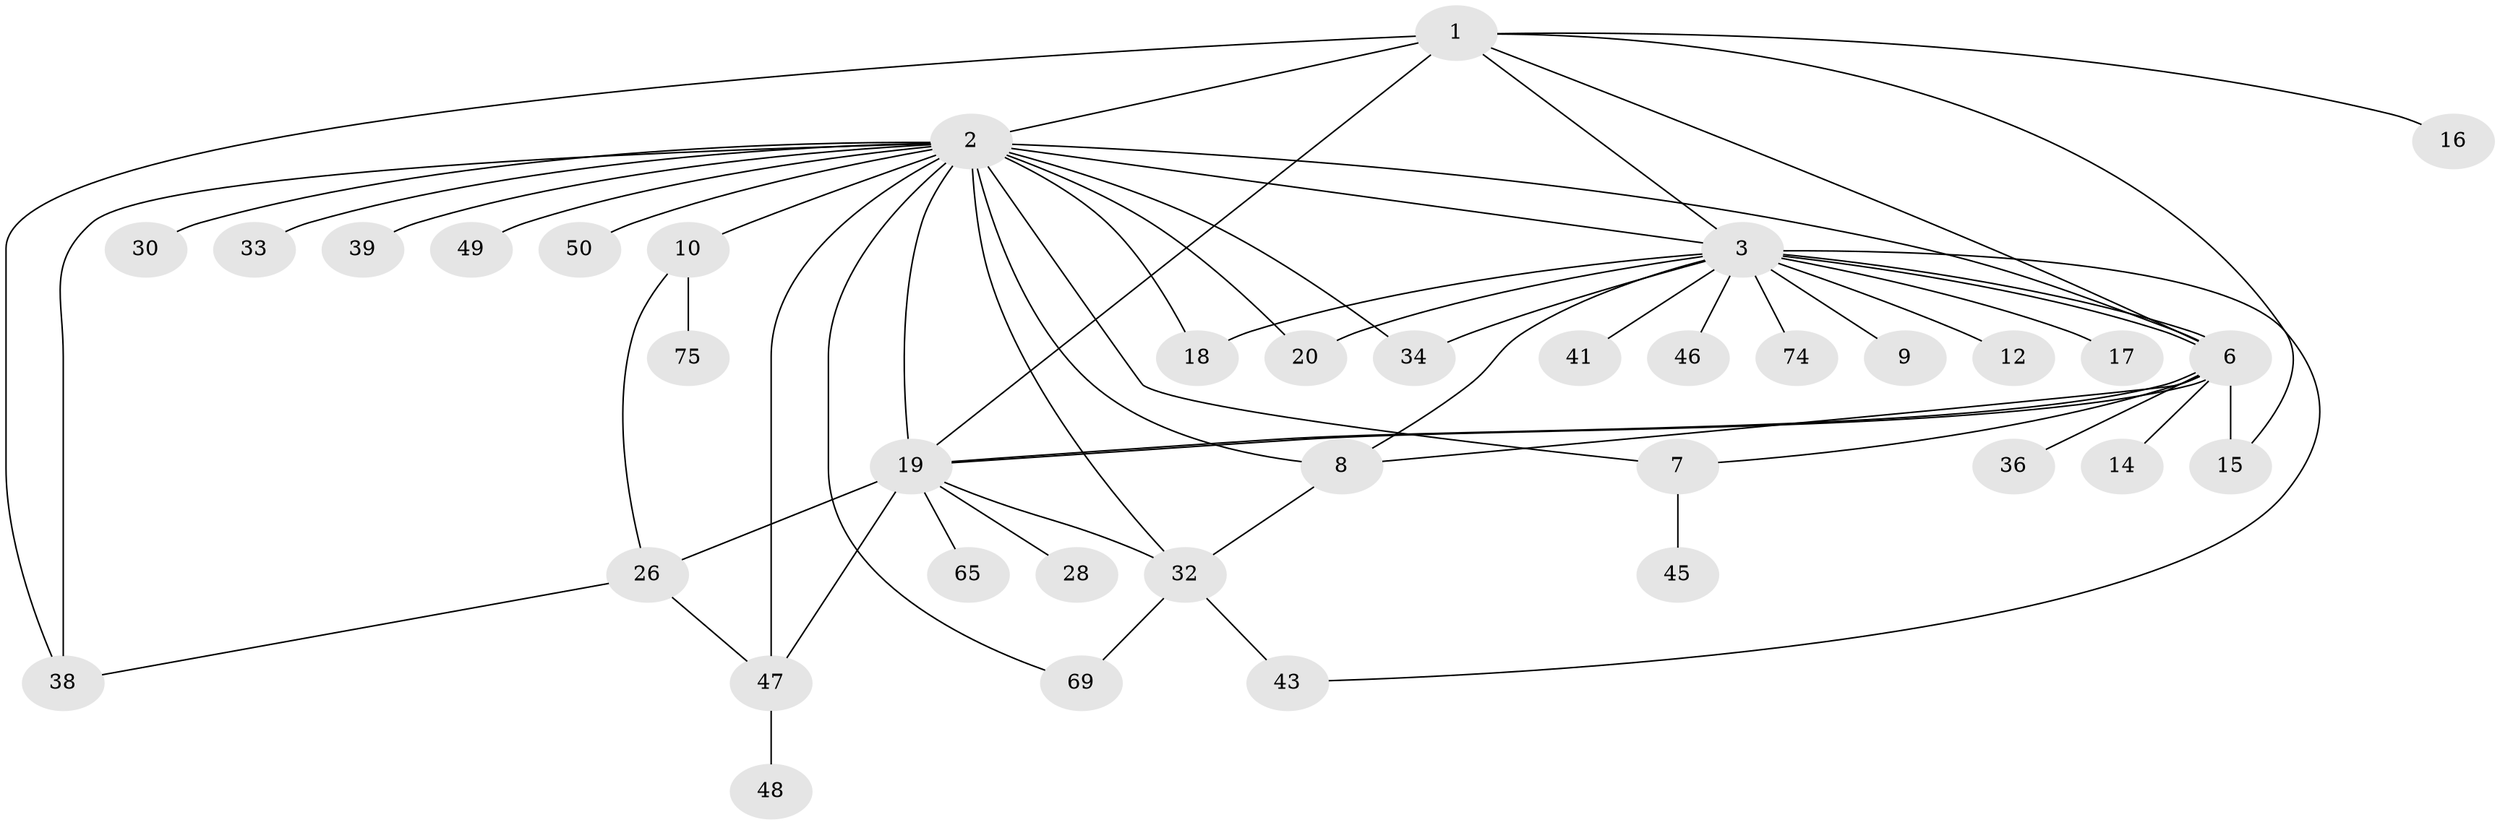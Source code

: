 // original degree distribution, {7: 0.02666666666666667, 9: 0.02666666666666667, 18: 0.013333333333333334, 11: 0.013333333333333334, 16: 0.013333333333333334, 3: 0.13333333333333333, 6: 0.013333333333333334, 1: 0.44, 4: 0.08, 8: 0.02666666666666667, 2: 0.21333333333333335}
// Generated by graph-tools (version 1.1) at 2025/14/03/09/25 04:14:40]
// undirected, 37 vertices, 59 edges
graph export_dot {
graph [start="1"]
  node [color=gray90,style=filled];
  1 [super="+13+24+61"];
  2 [super="+4+11+58+64"];
  3 [super="+5"];
  6 [super="+68+59+54+21"];
  7;
  8 [super="+22"];
  9;
  10;
  12;
  14;
  15;
  16;
  17;
  18 [super="+37"];
  19;
  20;
  26 [super="+71"];
  28 [super="+52"];
  30;
  32 [super="+40+35"];
  33;
  34;
  36;
  38;
  39;
  41;
  43;
  45;
  46;
  47 [super="+63"];
  48;
  49;
  50;
  65;
  69;
  74;
  75;
  1 -- 2 [weight=2];
  1 -- 3;
  1 -- 19;
  1 -- 16;
  1 -- 38;
  1 -- 15;
  1 -- 6;
  2 -- 49;
  2 -- 50;
  2 -- 69;
  2 -- 6 [weight=4];
  2 -- 7;
  2 -- 10 [weight=2];
  2 -- 18;
  2 -- 19;
  2 -- 20;
  2 -- 30;
  2 -- 32 [weight=2];
  2 -- 33;
  2 -- 34 [weight=2];
  2 -- 38;
  2 -- 39;
  2 -- 47;
  2 -- 3;
  2 -- 8;
  3 -- 6 [weight=2];
  3 -- 6;
  3 -- 12;
  3 -- 20;
  3 -- 43;
  3 -- 46;
  3 -- 74;
  3 -- 34;
  3 -- 8;
  3 -- 9;
  3 -- 41;
  3 -- 17;
  3 -- 18;
  6 -- 7;
  6 -- 8;
  6 -- 14;
  6 -- 15;
  6 -- 19;
  6 -- 19;
  6 -- 36;
  7 -- 45;
  8 -- 32;
  10 -- 26;
  10 -- 75;
  19 -- 28;
  19 -- 32;
  19 -- 65;
  19 -- 26;
  19 -- 47;
  26 -- 47;
  26 -- 38;
  32 -- 69;
  32 -- 43;
  47 -- 48;
}
